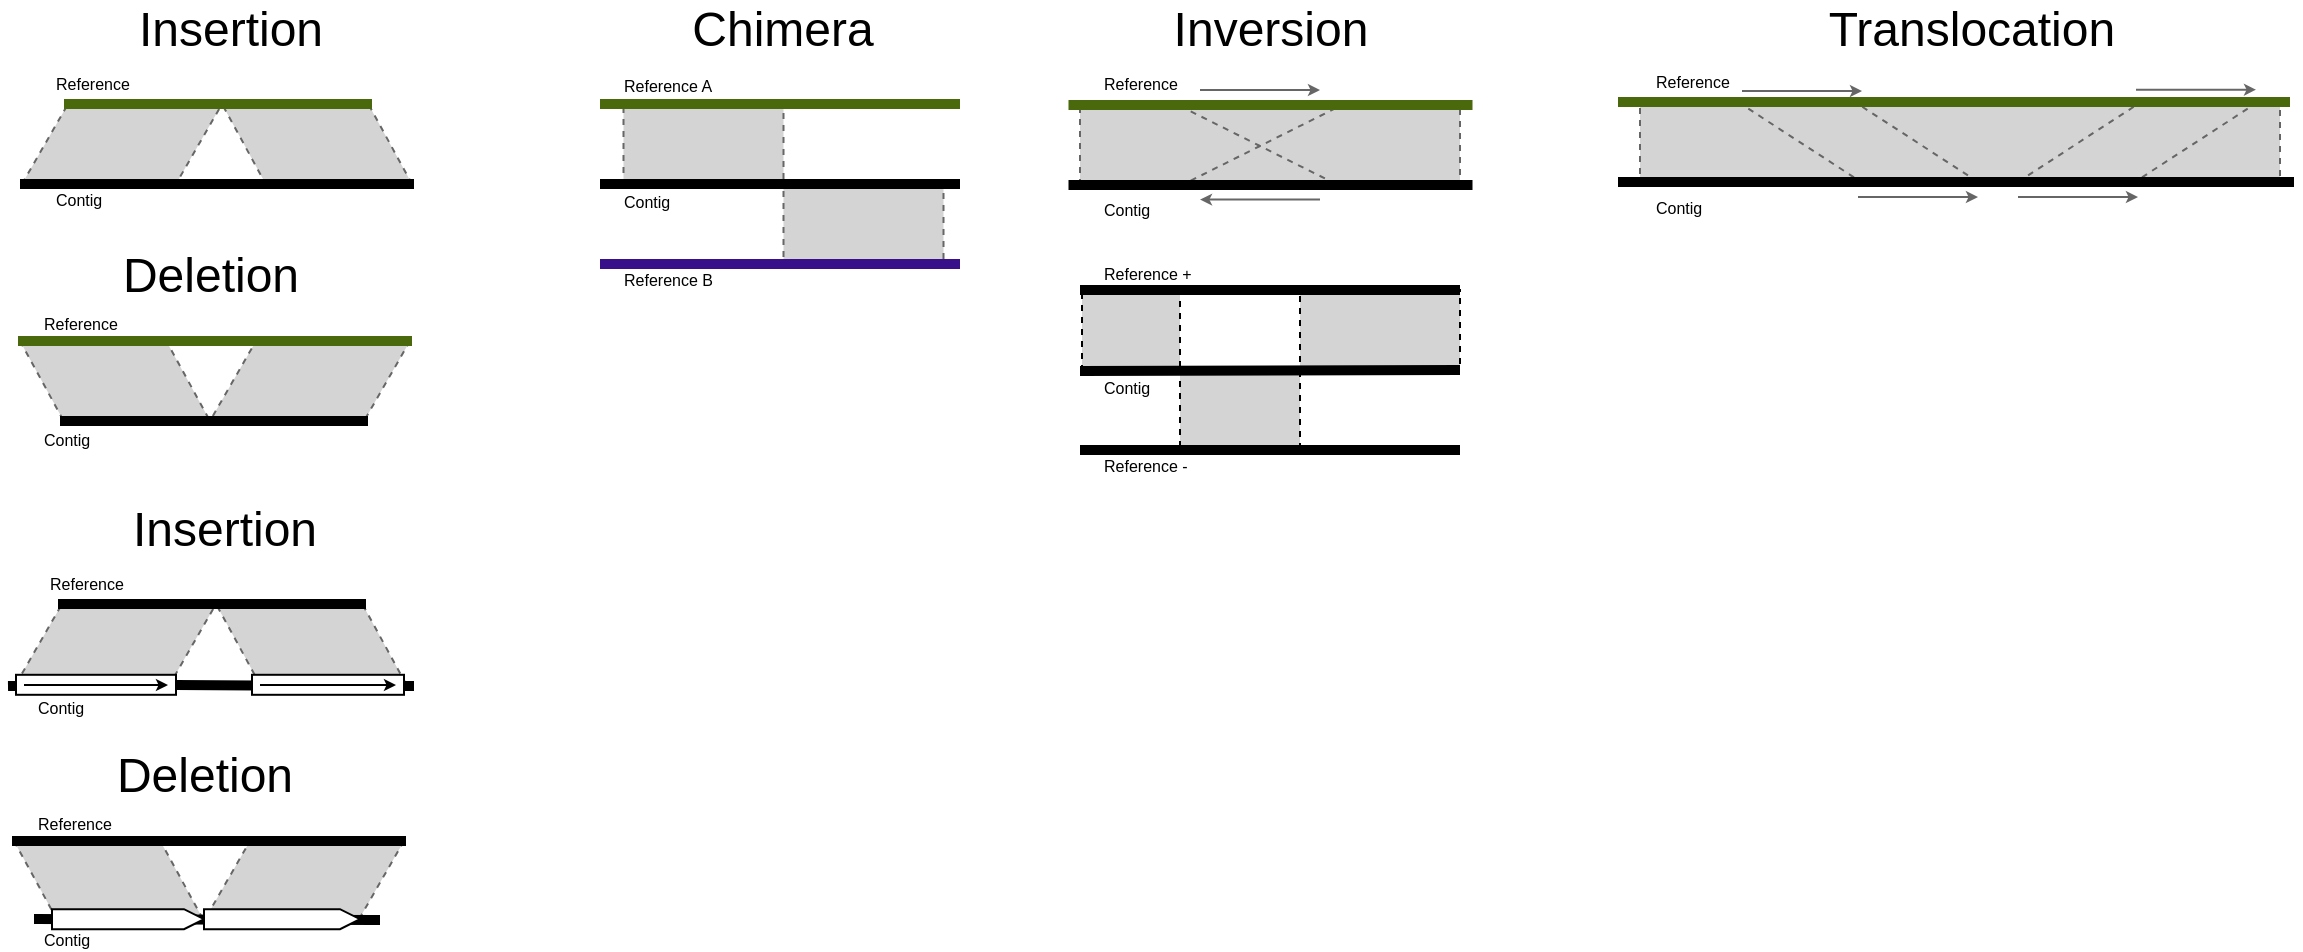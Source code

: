 <mxfile version="14.6.3" type="github">
  <diagram id="he2Oa29YfT0aPHqa_ObK" name="Page-1">
    <mxGraphModel dx="474" dy="255" grid="1" gridSize="10" guides="1" tooltips="1" connect="1" arrows="1" fold="1" page="1" pageScale="1" pageWidth="827" pageHeight="1169" math="0" shadow="0">
      <root>
        <mxCell id="0" />
        <mxCell id="1" parent="0" />
        <mxCell id="wiGD63AvM6oCa6fRVpSF-72" value="" style="rounded=0;whiteSpace=wrap;html=1;dashed=1;fontSize=8;strokeWidth=1;fillColor=#D4D4D4;align=left;strokeColor=#666666;" vertex="1" parent="1">
          <mxGeometry x="950" y="145.98" width="320" height="40" as="geometry" />
        </mxCell>
        <mxCell id="wiGD63AvM6oCa6fRVpSF-71" value="" style="shape=parallelogram;html=1;strokeWidth=1;perimeter=parallelogramPerimeter;whiteSpace=wrap;rounded=0;arcSize=12;size=0.513;direction=west;flipV=1;fontColor=#333333;dashed=1;fillColor=#D4D4D4;strokeColor=#666666;flipH=1;" vertex="1" parent="1">
          <mxGeometry x="1139" y="145.98" width="120" height="40" as="geometry" />
        </mxCell>
        <mxCell id="wiGD63AvM6oCa6fRVpSF-70" value="" style="shape=parallelogram;html=1;strokeWidth=1;perimeter=parallelogramPerimeter;whiteSpace=wrap;rounded=0;arcSize=12;size=0.513;direction=west;flipV=1;fontColor=#333333;dashed=1;fillColor=#D4D4D4;strokeColor=#666666;" vertex="1" parent="1">
          <mxGeometry x="999" y="145.98" width="120" height="40" as="geometry" />
        </mxCell>
        <mxCell id="wiGD63AvM6oCa6fRVpSF-25" value="" style="shape=parallelogram;html=1;strokeWidth=1;perimeter=parallelogramPerimeter;whiteSpace=wrap;rounded=0;arcSize=12;size=0.23;direction=west;flipV=1;strokeColor=#666666;fontColor=#333333;dashed=1;fillColor=#D4D4D4;rotation=-180;" vertex="1" parent="1">
          <mxGeometry x="137" y="515.48" width="95" height="40" as="geometry" />
        </mxCell>
        <mxCell id="wiGD63AvM6oCa6fRVpSF-24" value="" style="shape=parallelogram;html=1;strokeWidth=1;perimeter=parallelogramPerimeter;whiteSpace=wrap;rounded=0;arcSize=12;size=0.23;dashed=1;strokeColor=#666666;fontColor=#333333;fillColor=#D4D4D4;rotation=-180;" vertex="1" parent="1">
          <mxGeometry x="232" y="515.48" width="100" height="40" as="geometry" />
        </mxCell>
        <mxCell id="wiGD63AvM6oCa6fRVpSF-46" value="" style="endArrow=none;html=1;strokeWidth=5;endFill=0;startArrow=none;startFill=0;" edge="1" parent="1">
          <mxGeometry width="50" height="50" relative="1" as="geometry">
            <mxPoint x="147" y="554.5" as="sourcePoint" />
            <mxPoint x="320" y="555" as="targetPoint" />
          </mxGeometry>
        </mxCell>
        <mxCell id="wiGD63AvM6oCa6fRVpSF-18" value="" style="shape=parallelogram;html=1;strokeWidth=1;perimeter=parallelogramPerimeter;whiteSpace=wrap;rounded=0;arcSize=12;size=0.23;direction=west;flipV=1;strokeColor=#666666;fontColor=#333333;dashed=1;fillColor=#D4D4D4;" vertex="1" parent="1">
          <mxGeometry x="238" y="397" width="95" height="40" as="geometry" />
        </mxCell>
        <mxCell id="wiGD63AvM6oCa6fRVpSF-17" value="" style="shape=parallelogram;html=1;strokeWidth=1;perimeter=parallelogramPerimeter;whiteSpace=wrap;rounded=0;arcSize=12;size=0.23;dashed=1;strokeColor=#666666;fontColor=#333333;fillColor=#D4D4D4;" vertex="1" parent="1">
          <mxGeometry x="138" y="397" width="100" height="40" as="geometry" />
        </mxCell>
        <mxCell id="wiGD63AvM6oCa6fRVpSF-45" value="" style="endArrow=none;html=1;strokeWidth=5;endFill=0;startArrow=none;startFill=0;" edge="1" parent="1" source="wiGD63AvM6oCa6fRVpSF-47">
          <mxGeometry width="50" height="50" relative="1" as="geometry">
            <mxPoint x="134" y="438" as="sourcePoint" />
            <mxPoint x="337" y="438" as="targetPoint" />
          </mxGeometry>
        </mxCell>
        <mxCell id="VFNK4dtrWuoo22k0zwRy-71" value="" style="rounded=0;whiteSpace=wrap;html=1;dashed=1;fontSize=8;strokeWidth=1;fillColor=#D4D4D4;align=left;" parent="1" vertex="1">
          <mxGeometry x="780" y="240" width="80" height="40" as="geometry" />
        </mxCell>
        <mxCell id="VFNK4dtrWuoo22k0zwRy-52" value="" style="rounded=0;whiteSpace=wrap;html=1;dashed=1;fontSize=8;strokeWidth=1;fillColor=#D4D4D4;align=left;strokeColor=#666666;" parent="1" vertex="1">
          <mxGeometry x="521.75" y="187.48" width="80" height="40" as="geometry" />
        </mxCell>
        <mxCell id="VFNK4dtrWuoo22k0zwRy-51" value="" style="rounded=0;whiteSpace=wrap;html=1;dashed=1;fontSize=8;strokeWidth=1;fillColor=#D4D4D4;align=left;strokeColor=#666666;" parent="1" vertex="1">
          <mxGeometry x="441.75" y="147.48" width="80" height="40" as="geometry" />
        </mxCell>
        <mxCell id="VFNK4dtrWuoo22k0zwRy-14" value="&lt;font style=&quot;font-size: 24px&quot;&gt;Insertion&lt;/font&gt;" style="text;html=1;strokeColor=none;fillColor=none;align=center;verticalAlign=middle;whiteSpace=wrap;rounded=0;" parent="1" vertex="1">
          <mxGeometry x="183.75" y="100" width="122.5" height="20" as="geometry" />
        </mxCell>
        <mxCell id="VFNK4dtrWuoo22k0zwRy-27" value="" style="shape=parallelogram;html=1;strokeWidth=1;perimeter=parallelogramPerimeter;whiteSpace=wrap;rounded=0;arcSize=12;size=0.23;dashed=1;strokeColor=#666666;fontColor=#333333;fillColor=#D4D4D4;" parent="1" vertex="1">
          <mxGeometry x="141" y="147" width="100" height="40" as="geometry" />
        </mxCell>
        <mxCell id="VFNK4dtrWuoo22k0zwRy-28" value="" style="shape=parallelogram;html=1;strokeWidth=1;perimeter=parallelogramPerimeter;whiteSpace=wrap;rounded=0;arcSize=12;size=0.23;direction=west;flipV=1;fontColor=#333333;dashed=1;fillColor=#D4D4D4;strokeColor=#666666;" parent="1" vertex="1">
          <mxGeometry x="241" y="147" width="95" height="40" as="geometry" />
        </mxCell>
        <mxCell id="VFNK4dtrWuoo22k0zwRy-20" value="" style="endArrow=none;html=1;strokeWidth=5;endFill=0;startArrow=none;startFill=0;targetPerimeterSpacing=1;rounded=1;strokeColor=#4a690c;" parent="1" edge="1">
          <mxGeometry width="50" height="50" relative="1" as="geometry">
            <mxPoint x="162" y="147" as="sourcePoint" />
            <mxPoint x="316" y="147" as="targetPoint" />
          </mxGeometry>
        </mxCell>
        <mxCell id="VFNK4dtrWuoo22k0zwRy-21" value="" style="endArrow=none;html=1;strokeWidth=5;endFill=0;startArrow=none;startFill=0;" parent="1" edge="1">
          <mxGeometry width="50" height="50" relative="1" as="geometry">
            <mxPoint x="140" y="187" as="sourcePoint" />
            <mxPoint x="337" y="187" as="targetPoint" />
          </mxGeometry>
        </mxCell>
        <mxCell id="VFNK4dtrWuoo22k0zwRy-33" value="Reference" style="text;html=1;strokeColor=none;fillColor=none;align=left;verticalAlign=middle;whiteSpace=wrap;rounded=0;dashed=1;fontSize=8;" parent="1" vertex="1">
          <mxGeometry x="156" y="132" width="47.5" height="10" as="geometry" />
        </mxCell>
        <mxCell id="VFNK4dtrWuoo22k0zwRy-34" value="Contig" style="text;html=1;strokeColor=none;fillColor=none;align=left;verticalAlign=middle;whiteSpace=wrap;rounded=0;dashed=1;fontSize=8;" parent="1" vertex="1">
          <mxGeometry x="156" y="190" width="30" height="10" as="geometry" />
        </mxCell>
        <mxCell id="VFNK4dtrWuoo22k0zwRy-35" value="&lt;font style=&quot;font-size: 24px&quot;&gt;Deletion&lt;/font&gt;" style="text;html=1;strokeColor=none;fillColor=none;align=center;verticalAlign=middle;whiteSpace=wrap;rounded=0;" parent="1" vertex="1">
          <mxGeometry x="173.75" y="222.96" width="122.5" height="20" as="geometry" />
        </mxCell>
        <mxCell id="VFNK4dtrWuoo22k0zwRy-42" value="" style="group;rotation=-180;align=left;" parent="1" vertex="1" connectable="0">
          <mxGeometry x="130" y="252.48" width="230" height="68" as="geometry" />
        </mxCell>
        <mxCell id="VFNK4dtrWuoo22k0zwRy-36" value="" style="shape=parallelogram;html=1;strokeWidth=1;perimeter=parallelogramPerimeter;whiteSpace=wrap;rounded=0;arcSize=12;size=0.23;dashed=1;strokeColor=#666666;fontColor=#333333;fillColor=#D4D4D4;rotation=-180;" parent="VFNK4dtrWuoo22k0zwRy-42" vertex="1">
          <mxGeometry x="105" y="13" width="100" height="40" as="geometry" />
        </mxCell>
        <mxCell id="VFNK4dtrWuoo22k0zwRy-37" value="" style="shape=parallelogram;html=1;strokeWidth=1;perimeter=parallelogramPerimeter;whiteSpace=wrap;rounded=0;arcSize=12;size=0.23;direction=west;flipV=1;strokeColor=#666666;fontColor=#333333;dashed=1;fillColor=#D4D4D4;rotation=-180;" parent="VFNK4dtrWuoo22k0zwRy-42" vertex="1">
          <mxGeometry x="10" y="13" width="95" height="40" as="geometry" />
        </mxCell>
        <mxCell id="VFNK4dtrWuoo22k0zwRy-45" value="" style="endArrow=none;html=1;strokeWidth=5;endFill=0;startArrow=none;startFill=0;strokeColor=#4A690C;" parent="VFNK4dtrWuoo22k0zwRy-42" edge="1">
          <mxGeometry width="50" height="50" relative="1" as="geometry">
            <mxPoint x="9" y="13" as="sourcePoint" />
            <mxPoint x="206" y="13" as="targetPoint" />
          </mxGeometry>
        </mxCell>
        <mxCell id="VFNK4dtrWuoo22k0zwRy-46" value="Reference" style="text;html=1;strokeColor=none;fillColor=none;align=left;verticalAlign=middle;whiteSpace=wrap;rounded=0;dashed=1;fontSize=8;" parent="VFNK4dtrWuoo22k0zwRy-42" vertex="1">
          <mxGeometry x="20" width="40" height="10" as="geometry" />
        </mxCell>
        <mxCell id="VFNK4dtrWuoo22k0zwRy-47" value="" style="endArrow=none;html=1;strokeWidth=5;endFill=0;startArrow=none;startFill=0;" parent="VFNK4dtrWuoo22k0zwRy-42" edge="1">
          <mxGeometry width="50" height="50" relative="1" as="geometry">
            <mxPoint x="30" y="53.0" as="sourcePoint" />
            <mxPoint x="184" y="53" as="targetPoint" />
          </mxGeometry>
        </mxCell>
        <mxCell id="VFNK4dtrWuoo22k0zwRy-48" value="Contig" style="text;html=1;strokeColor=none;fillColor=none;align=left;verticalAlign=middle;whiteSpace=wrap;rounded=0;dashed=1;fontSize=8;" parent="VFNK4dtrWuoo22k0zwRy-42" vertex="1">
          <mxGeometry x="20" y="58" width="33.75" height="10" as="geometry" />
        </mxCell>
        <mxCell id="VFNK4dtrWuoo22k0zwRy-49" value="&lt;font style=&quot;font-size: 24px&quot;&gt;Chimera&lt;/font&gt;" style="text;html=1;strokeColor=none;fillColor=none;align=center;verticalAlign=middle;whiteSpace=wrap;rounded=0;" parent="1" vertex="1">
          <mxGeometry x="460" y="100" width="122.5" height="20" as="geometry" />
        </mxCell>
        <mxCell id="VFNK4dtrWuoo22k0zwRy-50" value="" style="endArrow=none;html=1;strokeWidth=5;endFill=0;startArrow=none;startFill=0;" parent="1" edge="1">
          <mxGeometry width="50" height="50" relative="1" as="geometry">
            <mxPoint x="430" y="187" as="sourcePoint" />
            <mxPoint x="610" y="187" as="targetPoint" />
          </mxGeometry>
        </mxCell>
        <mxCell id="VFNK4dtrWuoo22k0zwRy-53" value="" style="endArrow=none;html=1;strokeWidth=5;endFill=0;startArrow=none;startFill=0;targetPerimeterSpacing=1;rounded=1;strokeColor=#4A690C;" parent="1" edge="1">
          <mxGeometry width="50" height="50" relative="1" as="geometry">
            <mxPoint x="430" y="147" as="sourcePoint" />
            <mxPoint x="610" y="147" as="targetPoint" />
          </mxGeometry>
        </mxCell>
        <mxCell id="VFNK4dtrWuoo22k0zwRy-54" value="" style="endArrow=none;html=1;strokeWidth=5;endFill=0;startArrow=none;startFill=0;targetPerimeterSpacing=1;rounded=1;strokeColor=#38108A;" parent="1" edge="1">
          <mxGeometry width="50" height="50" relative="1" as="geometry">
            <mxPoint x="430" y="227" as="sourcePoint" />
            <mxPoint x="610" y="227" as="targetPoint" />
          </mxGeometry>
        </mxCell>
        <mxCell id="VFNK4dtrWuoo22k0zwRy-55" value="&lt;font style=&quot;font-size: 24px&quot;&gt;Inversion&lt;/font&gt;" style="text;html=1;strokeColor=none;fillColor=none;align=center;verticalAlign=middle;whiteSpace=wrap;rounded=0;" parent="1" vertex="1">
          <mxGeometry x="704" y="100" width="122.5" height="20" as="geometry" />
        </mxCell>
        <mxCell id="VFNK4dtrWuoo22k0zwRy-59" value="" style="rounded=0;whiteSpace=wrap;html=1;dashed=1;fontSize=8;strokeWidth=1;fillColor=#D4D4D4;align=left;strokeColor=#666666;" parent="1" vertex="1">
          <mxGeometry x="670" y="147.48" width="190" height="40" as="geometry" />
        </mxCell>
        <mxCell id="VFNK4dtrWuoo22k0zwRy-66" value="" style="rounded=0;whiteSpace=wrap;html=1;dashed=1;fontSize=8;strokeWidth=1;fillColor=#D4D4D4;align=left;" parent="1" vertex="1">
          <mxGeometry x="720" y="280.48" width="60" height="40" as="geometry" />
        </mxCell>
        <mxCell id="VFNK4dtrWuoo22k0zwRy-67" value="" style="rounded=0;whiteSpace=wrap;html=1;dashed=1;fontSize=8;strokeWidth=1;fillColor=#D4D4D4;align=left;" parent="1" vertex="1">
          <mxGeometry x="671" y="240.48" width="49" height="40" as="geometry" />
        </mxCell>
        <mxCell id="VFNK4dtrWuoo22k0zwRy-68" value="" style="endArrow=none;html=1;strokeWidth=5;endFill=0;startArrow=none;startFill=0;" parent="1" edge="1">
          <mxGeometry width="50" height="50" relative="1" as="geometry">
            <mxPoint x="670" y="280.48" as="sourcePoint" />
            <mxPoint x="860" y="280" as="targetPoint" />
          </mxGeometry>
        </mxCell>
        <mxCell id="VFNK4dtrWuoo22k0zwRy-69" value="" style="endArrow=none;html=1;strokeWidth=5;endFill=0;startArrow=none;startFill=0;targetPerimeterSpacing=1;rounded=1;" parent="1" edge="1">
          <mxGeometry width="50" height="50" relative="1" as="geometry">
            <mxPoint x="670" y="240" as="sourcePoint" />
            <mxPoint x="860" y="240" as="targetPoint" />
          </mxGeometry>
        </mxCell>
        <mxCell id="VFNK4dtrWuoo22k0zwRy-70" value="" style="endArrow=none;html=1;strokeWidth=5;endFill=0;startArrow=none;startFill=0;targetPerimeterSpacing=1;rounded=1;" parent="1" edge="1">
          <mxGeometry width="50" height="50" relative="1" as="geometry">
            <mxPoint x="670" y="320" as="sourcePoint" />
            <mxPoint x="860" y="320" as="targetPoint" />
          </mxGeometry>
        </mxCell>
        <mxCell id="wiGD63AvM6oCa6fRVpSF-1" value="Contig" style="text;html=1;strokeColor=none;fillColor=none;align=left;verticalAlign=middle;whiteSpace=wrap;rounded=0;dashed=1;fontSize=8;" vertex="1" parent="1">
          <mxGeometry x="440" y="191" width="33.75" height="10" as="geometry" />
        </mxCell>
        <mxCell id="wiGD63AvM6oCa6fRVpSF-2" value="Reference A" style="text;html=1;strokeColor=none;fillColor=none;align=left;verticalAlign=middle;whiteSpace=wrap;rounded=0;dashed=1;fontSize=8;" vertex="1" parent="1">
          <mxGeometry x="440" y="133" width="57.5" height="10" as="geometry" />
        </mxCell>
        <mxCell id="wiGD63AvM6oCa6fRVpSF-3" value="Reference B" style="text;html=1;strokeColor=none;fillColor=none;align=left;verticalAlign=middle;whiteSpace=wrap;rounded=0;dashed=1;fontSize=8;" vertex="1" parent="1">
          <mxGeometry x="440" y="230.0" width="57.5" height="10" as="geometry" />
        </mxCell>
        <mxCell id="wiGD63AvM6oCa6fRVpSF-4" value="Reference +" style="text;html=1;strokeColor=none;fillColor=none;align=left;verticalAlign=middle;whiteSpace=wrap;rounded=0;dashed=1;fontSize=8;" vertex="1" parent="1">
          <mxGeometry x="680" y="226.96" width="57.5" height="10" as="geometry" />
        </mxCell>
        <mxCell id="wiGD63AvM6oCa6fRVpSF-5" value="Reference -" style="text;html=1;strokeColor=none;fillColor=none;align=left;verticalAlign=middle;whiteSpace=wrap;rounded=0;dashed=1;fontSize=8;" vertex="1" parent="1">
          <mxGeometry x="680" y="323" width="57.5" height="10" as="geometry" />
        </mxCell>
        <mxCell id="wiGD63AvM6oCa6fRVpSF-6" value="Contig" style="text;html=1;strokeColor=none;fillColor=none;align=left;verticalAlign=middle;whiteSpace=wrap;rounded=0;dashed=1;fontSize=8;" vertex="1" parent="1">
          <mxGeometry x="680" y="284" width="33.75" height="10" as="geometry" />
        </mxCell>
        <mxCell id="wiGD63AvM6oCa6fRVpSF-7" value="Reference" style="text;html=1;strokeColor=none;fillColor=none;align=left;verticalAlign=middle;whiteSpace=wrap;rounded=0;dashed=1;fontSize=8;" vertex="1" parent="1">
          <mxGeometry x="680" y="132" width="40" height="10" as="geometry" />
        </mxCell>
        <mxCell id="wiGD63AvM6oCa6fRVpSF-13" value="" style="endArrow=none;html=1;strokeWidth=5;endFill=0;startArrow=none;startFill=0;" edge="1" parent="1">
          <mxGeometry width="50" height="50" relative="1" as="geometry">
            <mxPoint x="720" y="187.8" as="sourcePoint" />
            <mxPoint x="720" y="187.8" as="targetPoint" />
          </mxGeometry>
        </mxCell>
        <mxCell id="wiGD63AvM6oCa6fRVpSF-15" value="Contig" style="text;html=1;strokeColor=none;fillColor=none;align=left;verticalAlign=middle;whiteSpace=wrap;rounded=0;dashed=1;fontSize=8;" vertex="1" parent="1">
          <mxGeometry x="680" y="195" width="33.75" height="10" as="geometry" />
        </mxCell>
        <mxCell id="wiGD63AvM6oCa6fRVpSF-16" value="&lt;font style=&quot;font-size: 24px&quot;&gt;Insertion&lt;/font&gt;" style="text;html=1;strokeColor=none;fillColor=none;align=center;verticalAlign=middle;whiteSpace=wrap;rounded=0;" vertex="1" parent="1">
          <mxGeometry x="180.75" y="350" width="122.5" height="20" as="geometry" />
        </mxCell>
        <mxCell id="wiGD63AvM6oCa6fRVpSF-19" value="" style="endArrow=none;html=1;strokeWidth=5;endFill=0;startArrow=none;startFill=0;targetPerimeterSpacing=1;rounded=1;" edge="1" parent="1">
          <mxGeometry width="50" height="50" relative="1" as="geometry">
            <mxPoint x="159" y="397" as="sourcePoint" />
            <mxPoint x="313" y="397" as="targetPoint" />
          </mxGeometry>
        </mxCell>
        <mxCell id="wiGD63AvM6oCa6fRVpSF-21" value="Reference" style="text;html=1;strokeColor=none;fillColor=none;align=left;verticalAlign=middle;whiteSpace=wrap;rounded=0;dashed=1;fontSize=8;" vertex="1" parent="1">
          <mxGeometry x="153" y="382" width="47.5" height="10" as="geometry" />
        </mxCell>
        <mxCell id="wiGD63AvM6oCa6fRVpSF-22" value="Contig" style="text;html=1;strokeColor=none;fillColor=none;align=left;verticalAlign=middle;whiteSpace=wrap;rounded=0;dashed=1;fontSize=8;" vertex="1" parent="1">
          <mxGeometry x="147" y="444" width="30" height="10" as="geometry" />
        </mxCell>
        <mxCell id="wiGD63AvM6oCa6fRVpSF-23" value="&lt;font style=&quot;font-size: 24px&quot;&gt;Deletion&lt;/font&gt;" style="text;html=1;strokeColor=none;fillColor=none;align=center;verticalAlign=middle;whiteSpace=wrap;rounded=0;" vertex="1" parent="1">
          <mxGeometry x="170.75" y="472.96" width="122.5" height="20" as="geometry" />
        </mxCell>
        <mxCell id="wiGD63AvM6oCa6fRVpSF-26" value="" style="endArrow=none;html=1;strokeWidth=5;endFill=0;startArrow=none;startFill=0;" edge="1" parent="1">
          <mxGeometry width="50" height="50" relative="1" as="geometry">
            <mxPoint x="136" y="515.48" as="sourcePoint" />
            <mxPoint x="333" y="515.48" as="targetPoint" />
          </mxGeometry>
        </mxCell>
        <mxCell id="wiGD63AvM6oCa6fRVpSF-27" value="Reference" style="text;html=1;strokeColor=none;fillColor=none;align=left;verticalAlign=middle;whiteSpace=wrap;rounded=0;dashed=1;fontSize=8;" vertex="1" parent="1">
          <mxGeometry x="147" y="502.48" width="40" height="10" as="geometry" />
        </mxCell>
        <mxCell id="wiGD63AvM6oCa6fRVpSF-29" value="Contig" style="text;html=1;strokeColor=none;fillColor=none;align=left;verticalAlign=middle;whiteSpace=wrap;rounded=0;dashed=1;fontSize=8;" vertex="1" parent="1">
          <mxGeometry x="150.12" y="559.6" width="33.75" height="10" as="geometry" />
        </mxCell>
        <mxCell id="wiGD63AvM6oCa6fRVpSF-41" value="" style="html=1;shadow=0;dashed=0;align=center;verticalAlign=middle;shape=mxgraph.arrows2.arrow;dy=0;dx=10;notch=0;" vertex="1" parent="1">
          <mxGeometry x="156" y="549.6" width="76" height="10" as="geometry" />
        </mxCell>
        <mxCell id="wiGD63AvM6oCa6fRVpSF-43" value="" style="html=1;shadow=0;dashed=0;align=center;verticalAlign=middle;shape=mxgraph.arrows2.arrow;dy=0;dx=10;notch=0;" vertex="1" parent="1">
          <mxGeometry x="232" y="549.6" width="78" height="10" as="geometry" />
        </mxCell>
        <mxCell id="wiGD63AvM6oCa6fRVpSF-44" value="" style="endArrow=none;html=1;strokeWidth=5;endFill=0;startArrow=none;startFill=0;" edge="1" parent="1" source="wiGD63AvM6oCa6fRVpSF-41" target="wiGD63AvM6oCa6fRVpSF-43">
          <mxGeometry width="50" height="50" relative="1" as="geometry">
            <mxPoint x="232" y="554.721" as="sourcePoint" />
            <mxPoint x="320" y="555" as="targetPoint" />
          </mxGeometry>
        </mxCell>
        <mxCell id="wiGD63AvM6oCa6fRVpSF-47" value="" style="rounded=0;whiteSpace=wrap;html=1;" vertex="1" parent="1">
          <mxGeometry x="138" y="432.4" width="80" height="10" as="geometry" />
        </mxCell>
        <mxCell id="wiGD63AvM6oCa6fRVpSF-48" value="" style="endArrow=none;html=1;strokeWidth=5;endFill=0;startArrow=none;startFill=0;" edge="1" parent="1" target="wiGD63AvM6oCa6fRVpSF-47">
          <mxGeometry width="50" height="50" relative="1" as="geometry">
            <mxPoint x="134" y="438" as="sourcePoint" />
            <mxPoint x="337" y="438" as="targetPoint" />
          </mxGeometry>
        </mxCell>
        <mxCell id="wiGD63AvM6oCa6fRVpSF-51" value="" style="endArrow=classic;html=1;entryX=0.9;entryY=0.46;entryDx=0;entryDy=0;entryPerimeter=0;endFill=1;endSize=3;" edge="1" parent="1">
          <mxGeometry width="50" height="50" relative="1" as="geometry">
            <mxPoint x="142" y="437.5" as="sourcePoint" />
            <mxPoint x="214" y="437.5" as="targetPoint" />
          </mxGeometry>
        </mxCell>
        <mxCell id="wiGD63AvM6oCa6fRVpSF-52" value="" style="rounded=0;whiteSpace=wrap;html=1;" vertex="1" parent="1">
          <mxGeometry x="256" y="432.4" width="76" height="10" as="geometry" />
        </mxCell>
        <mxCell id="wiGD63AvM6oCa6fRVpSF-53" value="" style="endArrow=classic;html=1;entryX=0.9;entryY=0.46;entryDx=0;entryDy=0;entryPerimeter=0;endFill=1;endSize=3;" edge="1" parent="1">
          <mxGeometry width="50" height="50" relative="1" as="geometry">
            <mxPoint x="260" y="437.5" as="sourcePoint" />
            <mxPoint x="328" y="437.5" as="targetPoint" />
          </mxGeometry>
        </mxCell>
        <mxCell id="wiGD63AvM6oCa6fRVpSF-55" value="" style="endArrow=none;dashed=1;html=1;endSize=3;strokeColor=#666666;" edge="1" parent="1">
          <mxGeometry width="50" height="50" relative="1" as="geometry">
            <mxPoint x="720" y="188" as="sourcePoint" />
            <mxPoint x="800" y="148" as="targetPoint" />
          </mxGeometry>
        </mxCell>
        <mxCell id="wiGD63AvM6oCa6fRVpSF-56" value="" style="endArrow=none;dashed=1;html=1;endSize=3;strokeColor=#666666;" edge="1" parent="1">
          <mxGeometry width="50" height="50" relative="1" as="geometry">
            <mxPoint x="720" y="148" as="sourcePoint" />
            <mxPoint x="800" y="188" as="targetPoint" />
          </mxGeometry>
        </mxCell>
        <mxCell id="wiGD63AvM6oCa6fRVpSF-54" value="" style="endArrow=none;html=1;strokeWidth=5;endFill=0;startArrow=none;startFill=0;" edge="1" parent="1">
          <mxGeometry width="50" height="50" relative="1" as="geometry">
            <mxPoint x="664.25" y="187.48" as="sourcePoint" />
            <mxPoint x="866.25" y="187.48" as="targetPoint" />
          </mxGeometry>
        </mxCell>
        <mxCell id="VFNK4dtrWuoo22k0zwRy-58" value="" style="endArrow=none;html=1;strokeWidth=5;endFill=0;startArrow=none;startFill=0;strokeColor=#4A690C;" parent="1" edge="1">
          <mxGeometry width="50" height="50" relative="1" as="geometry">
            <mxPoint x="664.25" y="147.48" as="sourcePoint" />
            <mxPoint x="866.25" y="147.48" as="targetPoint" />
          </mxGeometry>
        </mxCell>
        <mxCell id="wiGD63AvM6oCa6fRVpSF-57" value="" style="endArrow=classic;html=1;endSize=3;strokeColor=#666666;" edge="1" parent="1">
          <mxGeometry width="50" height="50" relative="1" as="geometry">
            <mxPoint x="730" y="140" as="sourcePoint" />
            <mxPoint x="790" y="140" as="targetPoint" />
          </mxGeometry>
        </mxCell>
        <mxCell id="wiGD63AvM6oCa6fRVpSF-58" value="" style="endArrow=classic;html=1;endSize=3;strokeColor=#666666;" edge="1" parent="1">
          <mxGeometry width="50" height="50" relative="1" as="geometry">
            <mxPoint x="790" y="194.81" as="sourcePoint" />
            <mxPoint x="730" y="194.81" as="targetPoint" />
          </mxGeometry>
        </mxCell>
        <mxCell id="wiGD63AvM6oCa6fRVpSF-59" value="&lt;font style=&quot;font-size: 24px&quot;&gt;Translocation&lt;/font&gt;" style="text;html=1;strokeColor=none;fillColor=none;align=center;verticalAlign=middle;whiteSpace=wrap;rounded=0;" vertex="1" parent="1">
          <mxGeometry x="1035.75" y="100" width="160" height="20" as="geometry" />
        </mxCell>
        <mxCell id="wiGD63AvM6oCa6fRVpSF-61" value="Reference" style="text;html=1;strokeColor=none;fillColor=none;align=left;verticalAlign=middle;whiteSpace=wrap;rounded=0;dashed=1;fontSize=8;" vertex="1" parent="1">
          <mxGeometry x="955.75" y="130.5" width="40" height="10" as="geometry" />
        </mxCell>
        <mxCell id="wiGD63AvM6oCa6fRVpSF-62" value="" style="endArrow=none;html=1;strokeWidth=5;endFill=0;startArrow=none;startFill=0;" edge="1" parent="1">
          <mxGeometry width="50" height="50" relative="1" as="geometry">
            <mxPoint x="995.75" y="186.3" as="sourcePoint" />
            <mxPoint x="995.75" y="186.3" as="targetPoint" />
          </mxGeometry>
        </mxCell>
        <mxCell id="wiGD63AvM6oCa6fRVpSF-63" value="Contig" style="text;html=1;strokeColor=none;fillColor=none;align=left;verticalAlign=middle;whiteSpace=wrap;rounded=0;dashed=1;fontSize=8;" vertex="1" parent="1">
          <mxGeometry x="955.75" y="193.5" width="33.75" height="10" as="geometry" />
        </mxCell>
        <mxCell id="wiGD63AvM6oCa6fRVpSF-66" value="" style="endArrow=none;html=1;strokeWidth=5;endFill=0;startArrow=none;startFill=0;" edge="1" parent="1">
          <mxGeometry width="50" height="50" relative="1" as="geometry">
            <mxPoint x="939" y="185.98" as="sourcePoint" />
            <mxPoint x="1277" y="186" as="targetPoint" />
          </mxGeometry>
        </mxCell>
        <mxCell id="wiGD63AvM6oCa6fRVpSF-67" value="" style="endArrow=none;html=1;strokeWidth=5;endFill=0;startArrow=none;startFill=0;strokeColor=#4A690C;" edge="1" parent="1">
          <mxGeometry width="50" height="50" relative="1" as="geometry">
            <mxPoint x="939" y="145.98" as="sourcePoint" />
            <mxPoint x="1275" y="146" as="targetPoint" />
          </mxGeometry>
        </mxCell>
        <mxCell id="wiGD63AvM6oCa6fRVpSF-73" value="" style="endArrow=classic;html=1;endSize=3;strokeColor=#666666;" edge="1" parent="1">
          <mxGeometry width="50" height="50" relative="1" as="geometry">
            <mxPoint x="1001" y="140.5" as="sourcePoint" />
            <mxPoint x="1061" y="140.5" as="targetPoint" />
          </mxGeometry>
        </mxCell>
        <mxCell id="wiGD63AvM6oCa6fRVpSF-74" value="" style="endArrow=classic;html=1;endSize=3;strokeColor=#666666;" edge="1" parent="1">
          <mxGeometry width="50" height="50" relative="1" as="geometry">
            <mxPoint x="1059" y="193.5" as="sourcePoint" />
            <mxPoint x="1119" y="193.5" as="targetPoint" />
          </mxGeometry>
        </mxCell>
        <mxCell id="wiGD63AvM6oCa6fRVpSF-75" value="" style="endArrow=classic;html=1;endSize=3;strokeColor=#666666;" edge="1" parent="1">
          <mxGeometry width="50" height="50" relative="1" as="geometry">
            <mxPoint x="1139" y="193.5" as="sourcePoint" />
            <mxPoint x="1199" y="193.5" as="targetPoint" />
          </mxGeometry>
        </mxCell>
        <mxCell id="wiGD63AvM6oCa6fRVpSF-77" value="" style="endArrow=classic;html=1;endSize=3;strokeColor=#666666;" edge="1" parent="1">
          <mxGeometry width="50" height="50" relative="1" as="geometry">
            <mxPoint x="1198" y="139.83" as="sourcePoint" />
            <mxPoint x="1258" y="139.83" as="targetPoint" />
          </mxGeometry>
        </mxCell>
      </root>
    </mxGraphModel>
  </diagram>
</mxfile>
